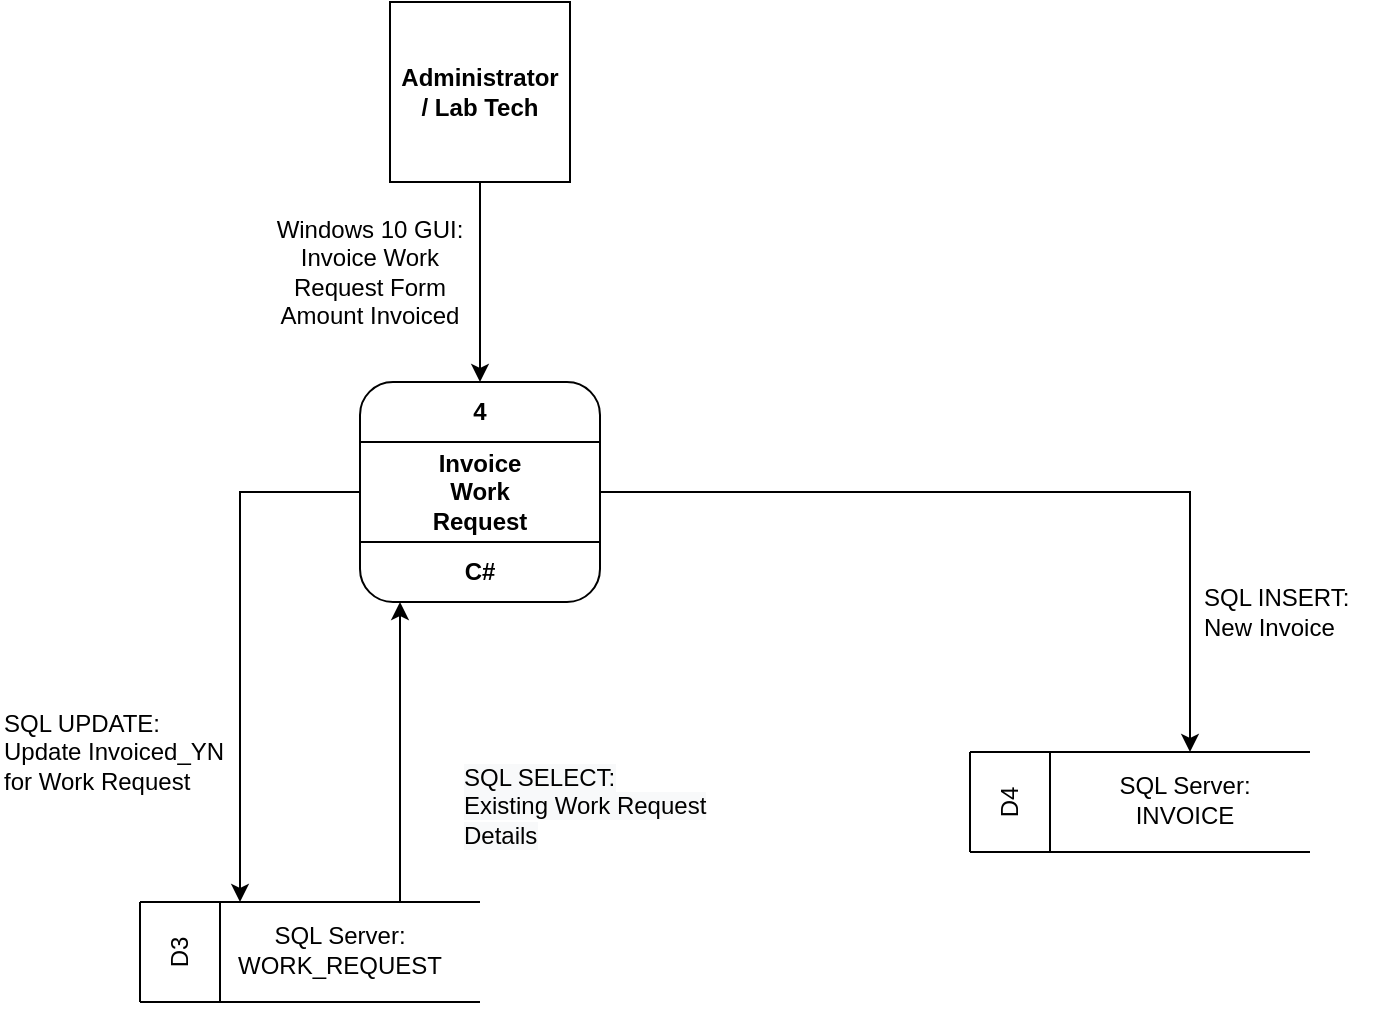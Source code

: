 <mxfile version="20.2.3" type="device"><diagram id="K4OWJF26HDt3uLY4E5uw" name="Page-1"><mxGraphModel dx="1422" dy="865" grid="1" gridSize="10" guides="1" tooltips="1" connect="1" arrows="1" fold="1" page="1" pageScale="1" pageWidth="850" pageHeight="1100" math="0" shadow="0"><root><mxCell id="0"/><mxCell id="1" parent="0"/><mxCell id="esqbrWzBXEV6_eR3VkRs-10" value="" style="whiteSpace=wrap;html=1;aspect=fixed;" parent="1" vertex="1"><mxGeometry x="295" y="70" width="90" height="90" as="geometry"/></mxCell><mxCell id="esqbrWzBXEV6_eR3VkRs-11" value="Administrator / Lab Tech" style="text;html=1;strokeColor=none;fillColor=none;align=center;verticalAlign=middle;whiteSpace=wrap;rounded=0;fontStyle=1" parent="1" vertex="1"><mxGeometry x="310" y="100" width="60" height="30" as="geometry"/></mxCell><mxCell id="esqbrWzBXEV6_eR3VkRs-15" value="" style="rounded=1;whiteSpace=wrap;html=1;" parent="1" vertex="1"><mxGeometry x="280" y="260" width="120" height="110" as="geometry"/></mxCell><mxCell id="esqbrWzBXEV6_eR3VkRs-16" value="Invoice Work Request" style="text;html=1;strokeColor=none;fillColor=none;align=center;verticalAlign=middle;whiteSpace=wrap;rounded=0;fontStyle=1" parent="1" vertex="1"><mxGeometry x="310" y="300" width="60" height="30" as="geometry"/></mxCell><mxCell id="esqbrWzBXEV6_eR3VkRs-17" value="" style="endArrow=none;html=1;rounded=0;" parent="1" edge="1"><mxGeometry width="50" height="50" relative="1" as="geometry"><mxPoint x="170" y="520" as="sourcePoint"/><mxPoint x="340" y="520" as="targetPoint"/></mxGeometry></mxCell><mxCell id="esqbrWzBXEV6_eR3VkRs-18" value="" style="endArrow=none;html=1;rounded=0;" parent="1" edge="1"><mxGeometry width="50" height="50" relative="1" as="geometry"><mxPoint x="170" y="570" as="sourcePoint"/><mxPoint x="340" y="570" as="targetPoint"/></mxGeometry></mxCell><mxCell id="esqbrWzBXEV6_eR3VkRs-19" value="" style="endArrow=none;html=1;rounded=0;" parent="1" edge="1"><mxGeometry width="50" height="50" relative="1" as="geometry"><mxPoint x="170" y="570" as="sourcePoint"/><mxPoint x="170" y="520" as="targetPoint"/></mxGeometry></mxCell><mxCell id="esqbrWzBXEV6_eR3VkRs-20" value="" style="endArrow=none;html=1;rounded=0;" parent="1" edge="1"><mxGeometry width="50" height="50" relative="1" as="geometry"><mxPoint x="210" y="570" as="sourcePoint"/><mxPoint x="210" y="520" as="targetPoint"/></mxGeometry></mxCell><mxCell id="esqbrWzBXEV6_eR3VkRs-21" value="D3" style="text;html=1;strokeColor=none;fillColor=none;align=center;verticalAlign=middle;whiteSpace=wrap;rounded=0;rotation=-90;" parent="1" vertex="1"><mxGeometry x="160" y="530" width="60" height="30" as="geometry"/></mxCell><mxCell id="esqbrWzBXEV6_eR3VkRs-22" value="SQL Server:&lt;br&gt;WORK_REQUEST" style="text;html=1;strokeColor=none;fillColor=none;align=center;verticalAlign=middle;whiteSpace=wrap;rounded=0;" parent="1" vertex="1"><mxGeometry x="240" y="529" width="60" height="30" as="geometry"/></mxCell><mxCell id="esqbrWzBXEV6_eR3VkRs-24" value="Windows 10 GUI:&lt;br&gt;Invoice Work Request Form&lt;br&gt;Amount Invoiced" style="text;html=1;strokeColor=none;fillColor=none;align=center;verticalAlign=middle;whiteSpace=wrap;rounded=0;" parent="1" vertex="1"><mxGeometry x="230" y="190" width="110" height="30" as="geometry"/></mxCell><mxCell id="esqbrWzBXEV6_eR3VkRs-60" value="" style="endArrow=classic;html=1;rounded=0;" parent="1" edge="1"><mxGeometry width="50" height="50" relative="1" as="geometry"><mxPoint x="300" y="520" as="sourcePoint"/><mxPoint x="300" y="370" as="targetPoint"/><Array as="points"/></mxGeometry></mxCell><mxCell id="qpPtsFmSzE__VZvbM5qS-1" value="" style="endArrow=none;html=1;rounded=0;" parent="1" edge="1"><mxGeometry width="50" height="50" relative="1" as="geometry"><mxPoint x="585" y="445" as="sourcePoint"/><mxPoint x="755" y="445" as="targetPoint"/></mxGeometry></mxCell><mxCell id="qpPtsFmSzE__VZvbM5qS-2" value="" style="endArrow=none;html=1;rounded=0;" parent="1" edge="1"><mxGeometry width="50" height="50" relative="1" as="geometry"><mxPoint x="585" y="495" as="sourcePoint"/><mxPoint x="755" y="495" as="targetPoint"/></mxGeometry></mxCell><mxCell id="qpPtsFmSzE__VZvbM5qS-3" value="" style="endArrow=none;html=1;rounded=0;" parent="1" edge="1"><mxGeometry width="50" height="50" relative="1" as="geometry"><mxPoint x="585" y="495" as="sourcePoint"/><mxPoint x="585" y="445" as="targetPoint"/></mxGeometry></mxCell><mxCell id="qpPtsFmSzE__VZvbM5qS-4" value="" style="endArrow=none;html=1;rounded=0;" parent="1" edge="1"><mxGeometry width="50" height="50" relative="1" as="geometry"><mxPoint x="625" y="495" as="sourcePoint"/><mxPoint x="625" y="445" as="targetPoint"/></mxGeometry></mxCell><mxCell id="qpPtsFmSzE__VZvbM5qS-5" value="D4" style="text;html=1;strokeColor=none;fillColor=none;align=center;verticalAlign=middle;whiteSpace=wrap;rounded=0;rotation=-90;" parent="1" vertex="1"><mxGeometry x="575" y="455" width="60" height="30" as="geometry"/></mxCell><mxCell id="qpPtsFmSzE__VZvbM5qS-6" value="SQL Server: INVOICE" style="text;html=1;strokeColor=none;fillColor=none;align=center;verticalAlign=middle;whiteSpace=wrap;rounded=0;" parent="1" vertex="1"><mxGeometry x="655" y="454" width="75" height="30" as="geometry"/></mxCell><mxCell id="qpPtsFmSzE__VZvbM5qS-7" value="" style="endArrow=classic;html=1;rounded=0;exitX=1;exitY=0.5;exitDx=0;exitDy=0;" parent="1" source="esqbrWzBXEV6_eR3VkRs-15" edge="1"><mxGeometry width="50" height="50" relative="1" as="geometry"><mxPoint x="695" y="290" as="sourcePoint"/><mxPoint x="695" y="445" as="targetPoint"/><Array as="points"><mxPoint x="695" y="315"/></Array></mxGeometry></mxCell><mxCell id="qpPtsFmSzE__VZvbM5qS-8" value="&lt;span style=&quot;&quot;&gt;SQL INSERT:&lt;br&gt;New Invoice&lt;br&gt;&lt;/span&gt;" style="text;html=1;strokeColor=none;fillColor=none;align=left;verticalAlign=middle;whiteSpace=wrap;rounded=0;" parent="1" vertex="1"><mxGeometry x="700" y="360" width="90" height="30" as="geometry"/></mxCell><mxCell id="qpPtsFmSzE__VZvbM5qS-11" value="" style="endArrow=classic;html=1;rounded=0;exitX=0;exitY=0.5;exitDx=0;exitDy=0;" parent="1" source="esqbrWzBXEV6_eR3VkRs-15" edge="1"><mxGeometry width="50" height="50" relative="1" as="geometry"><mxPoint x="220" y="380" as="sourcePoint"/><mxPoint x="220" y="520" as="targetPoint"/><Array as="points"><mxPoint x="220" y="315"/></Array></mxGeometry></mxCell><mxCell id="qpPtsFmSzE__VZvbM5qS-12" value="&lt;span style=&quot;&quot;&gt;SQL UPDATE:&lt;br&gt;Update Invoiced_YN for Work Request&lt;br&gt;&lt;/span&gt;" style="text;html=1;strokeColor=none;fillColor=none;align=left;verticalAlign=middle;whiteSpace=wrap;rounded=0;" parent="1" vertex="1"><mxGeometry x="100" y="430" width="120" height="30" as="geometry"/></mxCell><mxCell id="McD_cP8hdVhxi1PvrCPI-1" value="" style="endArrow=classic;html=1;rounded=0;exitX=0.5;exitY=1;exitDx=0;exitDy=0;" parent="1" source="esqbrWzBXEV6_eR3VkRs-10" target="esqbrWzBXEV6_eR3VkRs-15" edge="1"><mxGeometry width="50" height="50" relative="1" as="geometry"><mxPoint x="320" y="180" as="sourcePoint"/><mxPoint x="318" y="250" as="targetPoint"/><Array as="points"/></mxGeometry></mxCell><mxCell id="qs4mMD2hS2F9327MqYWf-1" value="" style="endArrow=none;html=1;rounded=0;" edge="1" parent="1"><mxGeometry width="50" height="50" relative="1" as="geometry"><mxPoint x="280" y="290" as="sourcePoint"/><mxPoint x="400" y="290" as="targetPoint"/></mxGeometry></mxCell><mxCell id="qs4mMD2hS2F9327MqYWf-2" value="" style="endArrow=none;html=1;rounded=0;" edge="1" parent="1"><mxGeometry width="50" height="50" relative="1" as="geometry"><mxPoint x="280" y="340" as="sourcePoint"/><mxPoint x="400" y="340" as="targetPoint"/></mxGeometry></mxCell><mxCell id="qs4mMD2hS2F9327MqYWf-3" value="4" style="text;html=1;strokeColor=none;fillColor=none;align=center;verticalAlign=middle;whiteSpace=wrap;rounded=0;fontStyle=1" vertex="1" parent="1"><mxGeometry x="310" y="260" width="60" height="30" as="geometry"/></mxCell><mxCell id="qs4mMD2hS2F9327MqYWf-4" value="C#" style="text;html=1;strokeColor=none;fillColor=none;align=center;verticalAlign=middle;whiteSpace=wrap;rounded=0;fontStyle=1" vertex="1" parent="1"><mxGeometry x="310" y="340" width="60" height="30" as="geometry"/></mxCell><mxCell id="qs4mMD2hS2F9327MqYWf-5" value="&lt;span style=&quot;color: rgb(0, 0, 0); font-family: Helvetica; font-size: 12px; font-style: normal; font-variant-ligatures: normal; font-variant-caps: normal; font-weight: 400; letter-spacing: normal; orphans: 2; text-align: left; text-indent: 0px; text-transform: none; widows: 2; word-spacing: 0px; -webkit-text-stroke-width: 0px; text-decoration-thickness: initial; text-decoration-style: initial; text-decoration-color: initial; background-color: rgb(248, 249, 250); float: none; display: inline !important;&quot;&gt;SQL SELECT:&lt;/span&gt;&lt;br style=&quot;color: rgb(0, 0, 0); font-family: Helvetica; font-size: 12px; font-style: normal; font-variant-ligatures: normal; font-variant-caps: normal; font-weight: 400; letter-spacing: normal; orphans: 2; text-align: left; text-indent: 0px; text-transform: none; widows: 2; word-spacing: 0px; -webkit-text-stroke-width: 0px; text-decoration-thickness: initial; text-decoration-style: initial; text-decoration-color: initial; background-color: rgb(248, 249, 250);&quot;&gt;&lt;span style=&quot;color: rgb(0, 0, 0); font-family: Helvetica; font-size: 12px; font-style: normal; font-variant-ligatures: normal; font-variant-caps: normal; font-weight: 400; letter-spacing: normal; orphans: 2; text-align: left; text-indent: 0px; text-transform: none; widows: 2; word-spacing: 0px; -webkit-text-stroke-width: 0px; text-decoration-thickness: initial; text-decoration-style: initial; text-decoration-color: initial; background-color: rgb(248, 249, 250); float: none; display: inline !important;&quot;&gt;Existing Work Request Details&lt;/span&gt;" style="text;whiteSpace=wrap;html=1;" vertex="1" parent="1"><mxGeometry x="330" y="444" width="150" height="50" as="geometry"/></mxCell></root></mxGraphModel></diagram></mxfile>